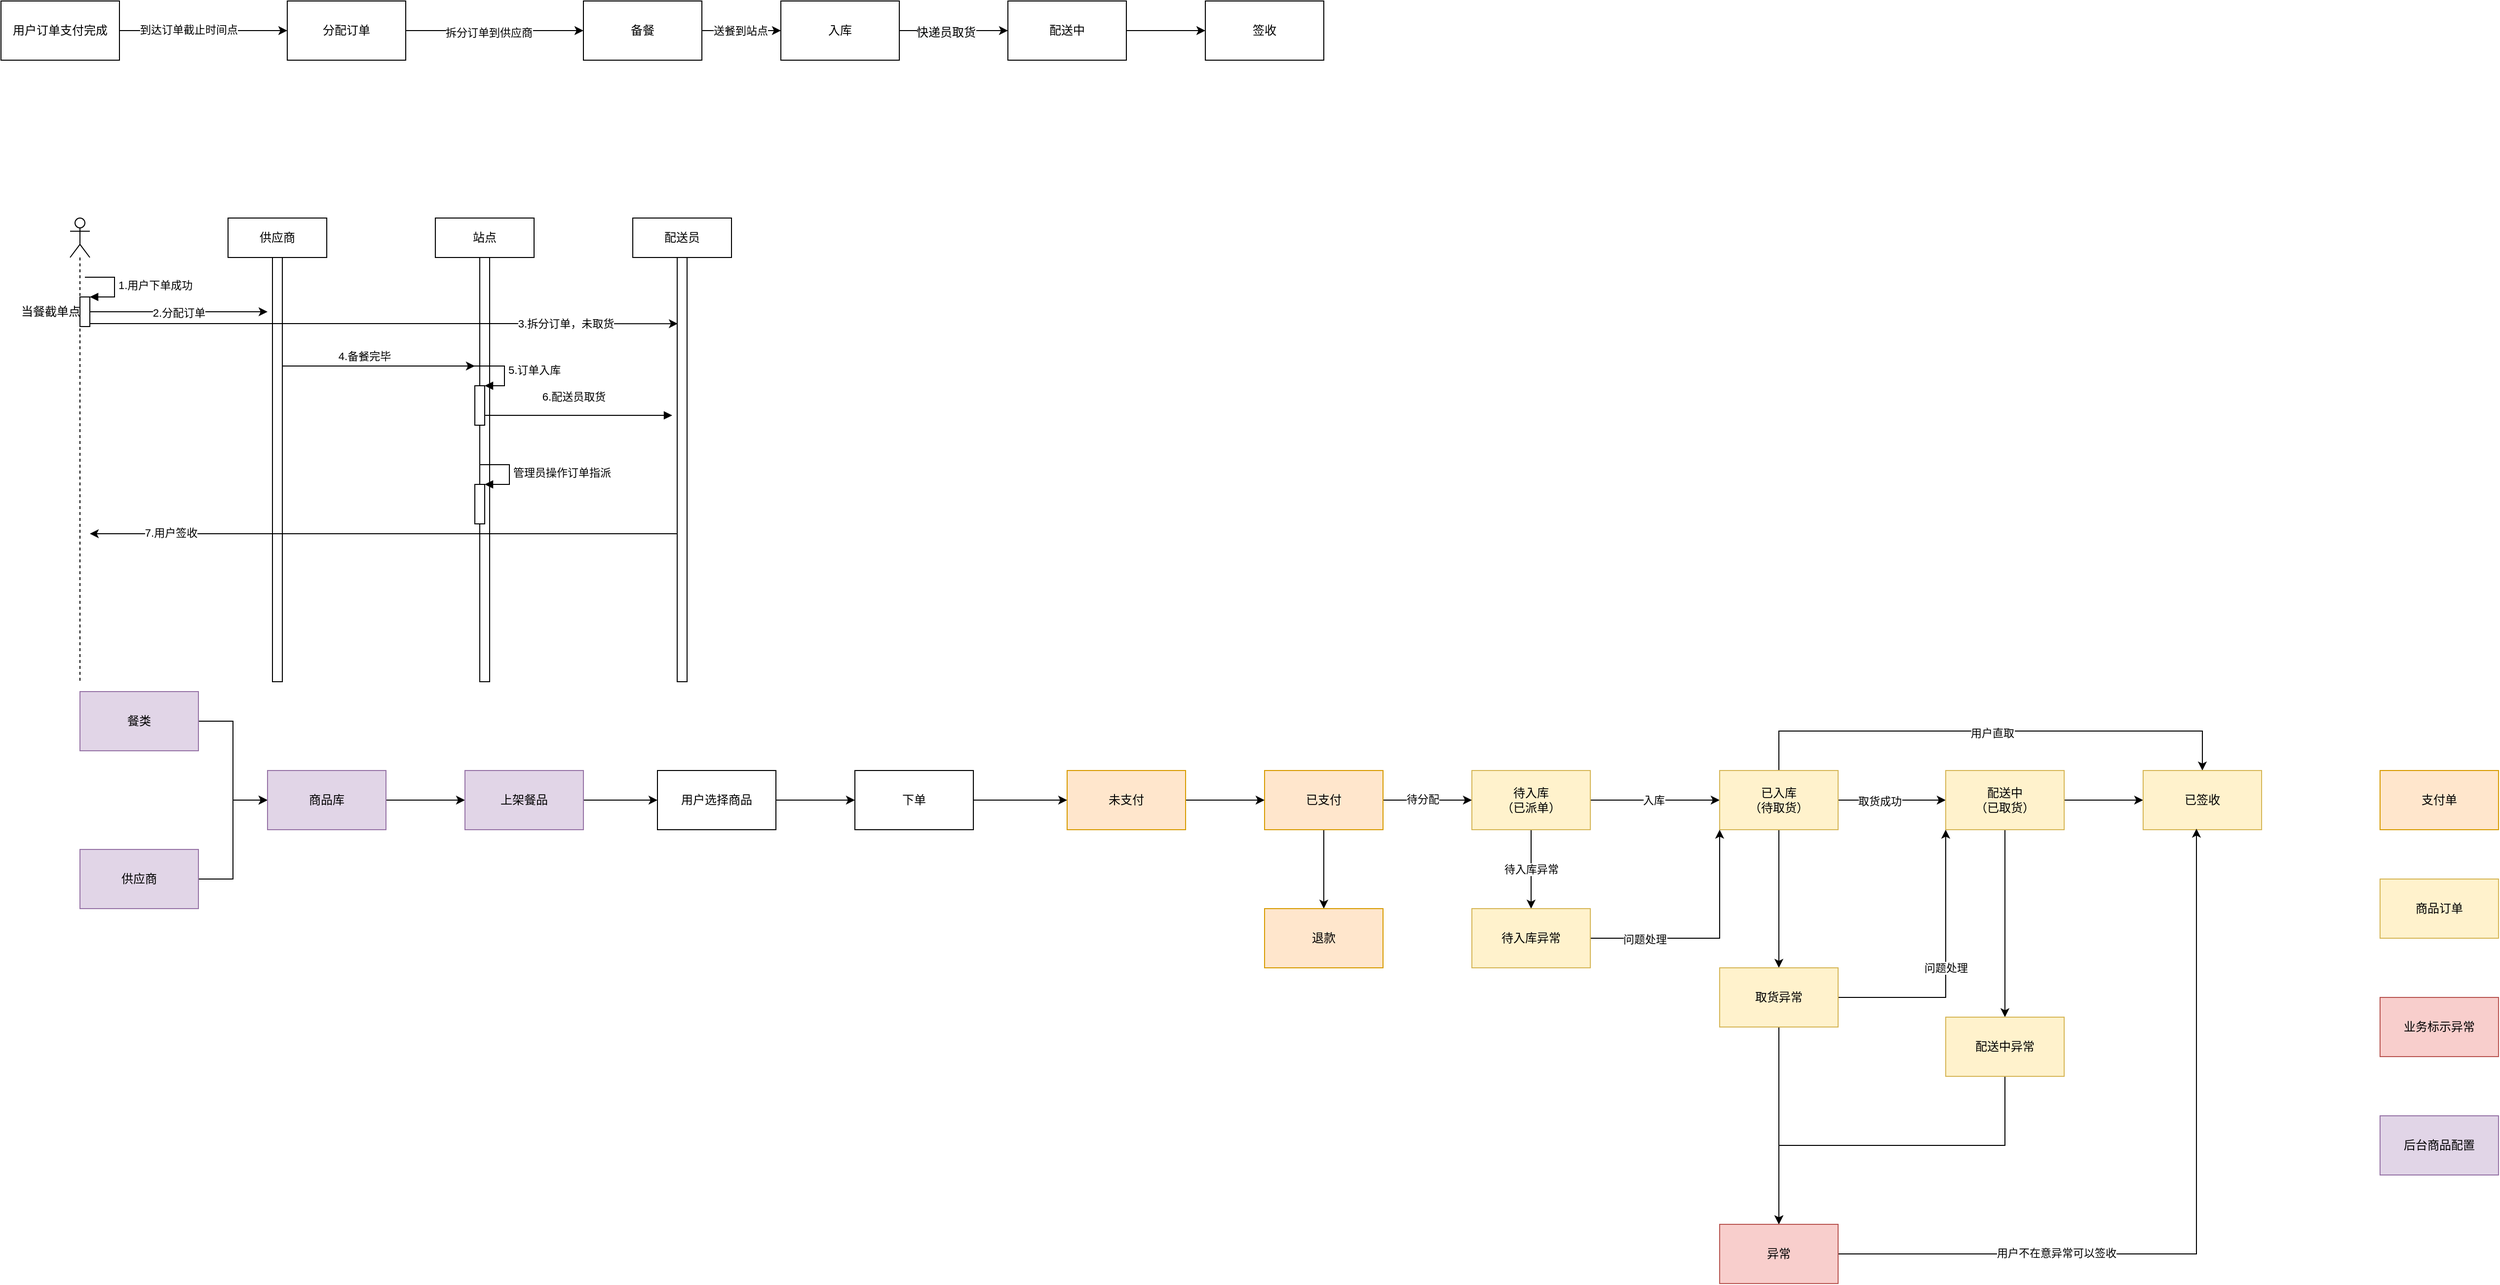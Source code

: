 <mxfile>
    <diagram id="Keolgolf36V6n0LdWIHc" name="第 1 页">
        <mxGraphModel dx="637" dy="680" grid="1" gridSize="10" guides="1" tooltips="1" connect="1" arrows="1" fold="1" page="1" pageScale="1" pageWidth="3300" pageHeight="4681" math="0" shadow="0">
            <root>
                <mxCell id="0"/>
                <mxCell id="1" parent="0"/>
                <mxCell id="4" value="" style="edgeStyle=orthogonalEdgeStyle;rounded=0;orthogonalLoop=1;jettySize=auto;html=1;" parent="1" source="2" target="3" edge="1">
                    <mxGeometry relative="1" as="geometry"/>
                </mxCell>
                <mxCell id="5" value="到达订单截止时间点" style="edgeLabel;html=1;align=center;verticalAlign=middle;resizable=0;points=[];" parent="4" vertex="1" connectable="0">
                    <mxGeometry x="-0.175" y="1" relative="1" as="geometry">
                        <mxPoint as="offset"/>
                    </mxGeometry>
                </mxCell>
                <mxCell id="2" value="用户订单支付完成" style="rounded=0;whiteSpace=wrap;html=1;" parent="1" vertex="1">
                    <mxGeometry x="70" y="220" width="120" height="60" as="geometry"/>
                </mxCell>
                <mxCell id="7" value="" style="edgeStyle=orthogonalEdgeStyle;rounded=0;orthogonalLoop=1;jettySize=auto;html=1;" parent="1" source="3" target="6" edge="1">
                    <mxGeometry relative="1" as="geometry"/>
                </mxCell>
                <mxCell id="8" value="拆分订单到供应商" style="edgeLabel;html=1;align=center;verticalAlign=middle;resizable=0;points=[];" parent="7" vertex="1" connectable="0">
                    <mxGeometry x="-0.075" y="-2" relative="1" as="geometry">
                        <mxPoint as="offset"/>
                    </mxGeometry>
                </mxCell>
                <mxCell id="3" value="分配订单" style="whiteSpace=wrap;html=1;rounded=0;" parent="1" vertex="1">
                    <mxGeometry x="360" y="220" width="120" height="60" as="geometry"/>
                </mxCell>
                <mxCell id="10" value="" style="edgeStyle=orthogonalEdgeStyle;rounded=0;orthogonalLoop=1;jettySize=auto;html=1;" parent="1" source="6" target="9" edge="1">
                    <mxGeometry relative="1" as="geometry"/>
                </mxCell>
                <mxCell id="11" value="送餐到站点" style="edgeLabel;html=1;align=center;verticalAlign=middle;resizable=0;points=[];" parent="10" vertex="1" connectable="0">
                    <mxGeometry x="-0.025" relative="1" as="geometry">
                        <mxPoint as="offset"/>
                    </mxGeometry>
                </mxCell>
                <mxCell id="6" value="备餐" style="whiteSpace=wrap;html=1;rounded=0;" parent="1" vertex="1">
                    <mxGeometry x="660" y="220" width="120" height="60" as="geometry"/>
                </mxCell>
                <mxCell id="13" value="" style="edgeStyle=orthogonalEdgeStyle;rounded=0;orthogonalLoop=1;jettySize=auto;html=1;" parent="1" source="9" target="12" edge="1">
                    <mxGeometry relative="1" as="geometry"/>
                </mxCell>
                <mxCell id="15" value="&lt;span style=&quot;font-size: 12px ; background-color: rgb(248 , 249 , 250)&quot;&gt;快递员取货&lt;/span&gt;" style="edgeLabel;html=1;align=center;verticalAlign=middle;resizable=0;points=[];" parent="13" vertex="1" connectable="0">
                    <mxGeometry x="-0.15" y="-2" relative="1" as="geometry">
                        <mxPoint as="offset"/>
                    </mxGeometry>
                </mxCell>
                <mxCell id="9" value="入库" style="whiteSpace=wrap;html=1;rounded=0;" parent="1" vertex="1">
                    <mxGeometry x="860" y="220" width="120" height="60" as="geometry"/>
                </mxCell>
                <mxCell id="17" value="" style="edgeStyle=orthogonalEdgeStyle;rounded=0;orthogonalLoop=1;jettySize=auto;html=1;" parent="1" source="12" target="16" edge="1">
                    <mxGeometry relative="1" as="geometry"/>
                </mxCell>
                <mxCell id="12" value="配送中" style="whiteSpace=wrap;html=1;rounded=0;" parent="1" vertex="1">
                    <mxGeometry x="1090" y="220" width="120" height="60" as="geometry"/>
                </mxCell>
                <mxCell id="16" value="签收" style="whiteSpace=wrap;html=1;rounded=0;" parent="1" vertex="1">
                    <mxGeometry x="1290" y="220" width="120" height="60" as="geometry"/>
                </mxCell>
                <mxCell id="19" value="" style="shape=umlLifeline;participant=umlActor;perimeter=lifelinePerimeter;whiteSpace=wrap;html=1;container=1;collapsible=0;recursiveResize=0;verticalAlign=top;spacingTop=36;outlineConnect=0;" parent="1" vertex="1">
                    <mxGeometry x="140" y="440" width="20" height="470" as="geometry"/>
                </mxCell>
                <mxCell id="21" value="供应商" style="whiteSpace=wrap;html=1;" parent="1" vertex="1">
                    <mxGeometry x="300" y="440" width="100" height="40" as="geometry"/>
                </mxCell>
                <mxCell id="22" value="站点" style="whiteSpace=wrap;html=1;" parent="1" vertex="1">
                    <mxGeometry x="510" y="440" width="100" height="40" as="geometry"/>
                </mxCell>
                <mxCell id="23" value="配送员" style="whiteSpace=wrap;html=1;" parent="1" vertex="1">
                    <mxGeometry x="710" y="440" width="100" height="40" as="geometry"/>
                </mxCell>
                <mxCell id="39" style="edgeStyle=orthogonalEdgeStyle;rounded=0;orthogonalLoop=1;jettySize=auto;html=1;" parent="1" source="24" edge="1">
                    <mxGeometry relative="1" as="geometry">
                        <mxPoint x="550" y="590" as="targetPoint"/>
                        <Array as="points">
                            <mxPoint x="490" y="590"/>
                            <mxPoint x="490" y="590"/>
                        </Array>
                    </mxGeometry>
                </mxCell>
                <mxCell id="40" value="4.备餐完毕" style="edgeLabel;html=1;align=center;verticalAlign=middle;resizable=0;points=[];" parent="39" vertex="1" connectable="0">
                    <mxGeometry x="-0.149" relative="1" as="geometry">
                        <mxPoint y="-10" as="offset"/>
                    </mxGeometry>
                </mxCell>
                <mxCell id="24" value="" style="html=1;points=[];perimeter=orthogonalPerimeter;" parent="1" vertex="1">
                    <mxGeometry x="345" y="480" width="10" height="430" as="geometry"/>
                </mxCell>
                <mxCell id="25" value="" style="html=1;points=[];perimeter=orthogonalPerimeter;fontFamily=Helvetica;fontSize=12;fontColor=#000000;align=center;strokeColor=#000000;fillColor=#ffffff;" parent="1" vertex="1">
                    <mxGeometry x="555" y="480" width="10" height="430" as="geometry"/>
                </mxCell>
                <mxCell id="46" style="edgeStyle=orthogonalEdgeStyle;rounded=0;orthogonalLoop=1;jettySize=auto;html=1;" parent="1" source="26" edge="1">
                    <mxGeometry relative="1" as="geometry">
                        <mxPoint x="160" y="760" as="targetPoint"/>
                        <Array as="points">
                            <mxPoint x="160" y="760"/>
                        </Array>
                    </mxGeometry>
                </mxCell>
                <mxCell id="47" value="7.用户签收" style="edgeLabel;html=1;align=center;verticalAlign=middle;resizable=0;points=[];" parent="46" vertex="1" connectable="0">
                    <mxGeometry x="0.724" y="-1" relative="1" as="geometry">
                        <mxPoint as="offset"/>
                    </mxGeometry>
                </mxCell>
                <mxCell id="26" value="" style="html=1;points=[];perimeter=orthogonalPerimeter;" parent="1" vertex="1">
                    <mxGeometry x="755" y="480" width="10" height="430" as="geometry"/>
                </mxCell>
                <mxCell id="32" style="edgeStyle=orthogonalEdgeStyle;rounded=0;orthogonalLoop=1;jettySize=auto;html=1;entryX=0.06;entryY=0.156;entryDx=0;entryDy=0;entryPerimeter=0;" parent="1" source="27" target="26" edge="1">
                    <mxGeometry relative="1" as="geometry">
                        <Array as="points">
                            <mxPoint x="310" y="547"/>
                            <mxPoint x="310" y="547"/>
                        </Array>
                    </mxGeometry>
                </mxCell>
                <mxCell id="33" value="3.拆分订单，未取货" style="edgeLabel;html=1;align=center;verticalAlign=middle;resizable=0;points=[];rotation=0;" parent="32" vertex="1" connectable="0">
                    <mxGeometry x="0.648" relative="1" as="geometry">
                        <mxPoint x="-9" as="offset"/>
                    </mxGeometry>
                </mxCell>
                <mxCell id="37" value="2.分配订单" style="edgeStyle=orthogonalEdgeStyle;rounded=0;orthogonalLoop=1;jettySize=auto;html=1;" parent="1" source="27" edge="1">
                    <mxGeometry relative="1" as="geometry">
                        <mxPoint x="340" y="535" as="targetPoint"/>
                    </mxGeometry>
                </mxCell>
                <mxCell id="27" value="" style="html=1;points=[];perimeter=orthogonalPerimeter;" parent="1" vertex="1">
                    <mxGeometry x="150" y="520" width="10" height="30" as="geometry"/>
                </mxCell>
                <mxCell id="28" value="1.用户下单成功" style="edgeStyle=orthogonalEdgeStyle;html=1;align=left;spacingLeft=2;endArrow=block;rounded=0;entryX=1;entryY=0;" parent="1" target="27" edge="1">
                    <mxGeometry relative="1" as="geometry">
                        <mxPoint x="155" y="500" as="sourcePoint"/>
                        <Array as="points">
                            <mxPoint x="185" y="500"/>
                        </Array>
                    </mxGeometry>
                </mxCell>
                <mxCell id="41" value="" style="html=1;points=[];perimeter=orthogonalPerimeter;" parent="1" vertex="1">
                    <mxGeometry x="550" y="610" width="10" height="40" as="geometry"/>
                </mxCell>
                <mxCell id="42" value="5.订单入库" style="edgeStyle=orthogonalEdgeStyle;html=1;align=left;spacingLeft=2;endArrow=block;rounded=0;entryX=1;entryY=0;" parent="1" target="41" edge="1">
                    <mxGeometry relative="1" as="geometry">
                        <mxPoint x="547.48" y="590" as="sourcePoint"/>
                        <Array as="points">
                            <mxPoint x="580" y="590"/>
                            <mxPoint x="580" y="610"/>
                        </Array>
                    </mxGeometry>
                </mxCell>
                <mxCell id="45" value="6.配送员取货" style="html=1;verticalAlign=bottom;endArrow=block;" parent="1" edge="1">
                    <mxGeometry x="-0.053" y="10" width="80" relative="1" as="geometry">
                        <mxPoint x="560" y="640" as="sourcePoint"/>
                        <mxPoint x="750" y="640" as="targetPoint"/>
                        <mxPoint as="offset"/>
                    </mxGeometry>
                </mxCell>
                <mxCell id="52" value="" style="edgeStyle=orthogonalEdgeStyle;rounded=0;orthogonalLoop=1;jettySize=auto;html=1;" parent="1" source="50" target="51" edge="1">
                    <mxGeometry relative="1" as="geometry"/>
                </mxCell>
                <mxCell id="77" value="入库" style="edgeLabel;html=1;align=center;verticalAlign=middle;resizable=0;points=[];" parent="52" vertex="1" connectable="0">
                    <mxGeometry x="-0.025" relative="1" as="geometry">
                        <mxPoint as="offset"/>
                    </mxGeometry>
                </mxCell>
                <mxCell id="58" value="待入库异常" style="edgeStyle=orthogonalEdgeStyle;rounded=0;orthogonalLoop=1;jettySize=auto;html=1;" parent="1" source="50" target="57" edge="1">
                    <mxGeometry relative="1" as="geometry"/>
                </mxCell>
                <mxCell id="50" value="待入库&lt;br&gt;（已派单）" style="whiteSpace=wrap;html=1;fillColor=#fff2cc;strokeColor=#d6b656;" parent="1" vertex="1">
                    <mxGeometry x="1560" y="1000" width="120" height="60" as="geometry"/>
                </mxCell>
                <mxCell id="54" value="" style="edgeStyle=orthogonalEdgeStyle;rounded=0;orthogonalLoop=1;jettySize=auto;html=1;" parent="1" source="51" target="53" edge="1">
                    <mxGeometry relative="1" as="geometry"/>
                </mxCell>
                <mxCell id="78" value="取货成功" style="edgeLabel;html=1;align=center;verticalAlign=middle;resizable=0;points=[];" parent="54" vertex="1" connectable="0">
                    <mxGeometry x="-0.225" y="-1" relative="1" as="geometry">
                        <mxPoint as="offset"/>
                    </mxGeometry>
                </mxCell>
                <mxCell id="60" value="" style="edgeStyle=orthogonalEdgeStyle;rounded=0;orthogonalLoop=1;jettySize=auto;html=1;" parent="1" source="51" target="59" edge="1">
                    <mxGeometry relative="1" as="geometry"/>
                </mxCell>
                <mxCell id="86" style="edgeStyle=orthogonalEdgeStyle;rounded=0;orthogonalLoop=1;jettySize=auto;html=1;entryX=0.5;entryY=0;entryDx=0;entryDy=0;" parent="1" source="51" target="55" edge="1">
                    <mxGeometry relative="1" as="geometry">
                        <Array as="points">
                            <mxPoint x="1871" y="960"/>
                            <mxPoint x="2300" y="960"/>
                        </Array>
                    </mxGeometry>
                </mxCell>
                <mxCell id="87" value="用户直取" style="edgeLabel;html=1;align=center;verticalAlign=middle;resizable=0;points=[];" parent="86" vertex="1" connectable="0">
                    <mxGeometry x="0.006" y="-2" relative="1" as="geometry">
                        <mxPoint as="offset"/>
                    </mxGeometry>
                </mxCell>
                <mxCell id="51" value="已入库&lt;br&gt;（待取货）" style="whiteSpace=wrap;html=1;fillColor=#fff2cc;strokeColor=#d6b656;" parent="1" vertex="1">
                    <mxGeometry x="1811" y="1000" width="120" height="60" as="geometry"/>
                </mxCell>
                <mxCell id="56" value="" style="edgeStyle=orthogonalEdgeStyle;rounded=0;orthogonalLoop=1;jettySize=auto;html=1;" parent="1" source="53" target="55" edge="1">
                    <mxGeometry relative="1" as="geometry"/>
                </mxCell>
                <mxCell id="62" value="" style="edgeStyle=orthogonalEdgeStyle;rounded=0;orthogonalLoop=1;jettySize=auto;html=1;" parent="1" source="53" target="61" edge="1">
                    <mxGeometry relative="1" as="geometry"/>
                </mxCell>
                <mxCell id="53" value="配送中&lt;br&gt;（已取货）" style="whiteSpace=wrap;html=1;fillColor=#fff2cc;strokeColor=#d6b656;" parent="1" vertex="1">
                    <mxGeometry x="2040" y="1000" width="120" height="60" as="geometry"/>
                </mxCell>
                <mxCell id="55" value="已签收" style="whiteSpace=wrap;html=1;fillColor=#fff2cc;strokeColor=#d6b656;" parent="1" vertex="1">
                    <mxGeometry x="2240" y="1000" width="120" height="60" as="geometry"/>
                </mxCell>
                <mxCell id="80" style="edgeStyle=orthogonalEdgeStyle;rounded=0;orthogonalLoop=1;jettySize=auto;html=1;entryX=0;entryY=1;entryDx=0;entryDy=0;" parent="1" source="57" target="51" edge="1">
                    <mxGeometry relative="1" as="geometry"/>
                </mxCell>
                <mxCell id="82" value="问题处理" style="edgeLabel;html=1;align=center;verticalAlign=middle;resizable=0;points=[];" parent="80" vertex="1" connectable="0">
                    <mxGeometry x="-0.547" y="-1" relative="1" as="geometry">
                        <mxPoint as="offset"/>
                    </mxGeometry>
                </mxCell>
                <mxCell id="57" value="待入库异常" style="whiteSpace=wrap;html=1;fillColor=#fff2cc;strokeColor=#d6b656;" parent="1" vertex="1">
                    <mxGeometry x="1560" y="1140" width="120" height="60" as="geometry"/>
                </mxCell>
                <mxCell id="65" style="edgeStyle=orthogonalEdgeStyle;rounded=0;orthogonalLoop=1;jettySize=auto;html=1;entryX=0.5;entryY=0;entryDx=0;entryDy=0;" parent="1" source="59" target="63" edge="1">
                    <mxGeometry relative="1" as="geometry"/>
                </mxCell>
                <mxCell id="81" value="问题处理" style="edgeStyle=orthogonalEdgeStyle;rounded=0;orthogonalLoop=1;jettySize=auto;html=1;entryX=0;entryY=1;entryDx=0;entryDy=0;" parent="1" source="59" target="53" edge="1">
                    <mxGeometry relative="1" as="geometry"/>
                </mxCell>
                <mxCell id="59" value="取货异常" style="whiteSpace=wrap;html=1;fillColor=#fff2cc;strokeColor=#d6b656;" parent="1" vertex="1">
                    <mxGeometry x="1811" y="1200" width="120" height="60" as="geometry"/>
                </mxCell>
                <mxCell id="66" style="edgeStyle=orthogonalEdgeStyle;rounded=0;orthogonalLoop=1;jettySize=auto;html=1;entryX=0.5;entryY=0;entryDx=0;entryDy=0;" parent="1" source="61" target="63" edge="1">
                    <mxGeometry relative="1" as="geometry">
                        <Array as="points">
                            <mxPoint x="2100" y="1380"/>
                            <mxPoint x="1871" y="1380"/>
                        </Array>
                    </mxGeometry>
                </mxCell>
                <mxCell id="61" value="配送中异常" style="whiteSpace=wrap;html=1;fillColor=#fff2cc;strokeColor=#d6b656;" parent="1" vertex="1">
                    <mxGeometry x="2040" y="1250" width="120" height="60" as="geometry"/>
                </mxCell>
                <mxCell id="67" style="edgeStyle=orthogonalEdgeStyle;rounded=0;orthogonalLoop=1;jettySize=auto;html=1;entryX=0.45;entryY=0.983;entryDx=0;entryDy=0;entryPerimeter=0;" parent="1" source="63" target="55" edge="1">
                    <mxGeometry relative="1" as="geometry"/>
                </mxCell>
                <mxCell id="68" value="用户不在意异常可以签收" style="edgeLabel;html=1;align=center;verticalAlign=middle;resizable=0;points=[];" parent="67" vertex="1" connectable="0">
                    <mxGeometry x="-0.444" y="1" relative="1" as="geometry">
                        <mxPoint as="offset"/>
                    </mxGeometry>
                </mxCell>
                <mxCell id="63" value="异常" style="whiteSpace=wrap;html=1;fillColor=#f8cecc;strokeColor=#b85450;" parent="1" vertex="1">
                    <mxGeometry x="1811" y="1460" width="120" height="60" as="geometry"/>
                </mxCell>
                <mxCell id="69" value="当餐截单点" style="text;html=1;align=center;verticalAlign=middle;resizable=0;points=[];autosize=1;strokeColor=none;" parent="1" vertex="1">
                    <mxGeometry x="80" y="525" width="80" height="20" as="geometry"/>
                </mxCell>
                <mxCell id="71" style="edgeStyle=orthogonalEdgeStyle;rounded=0;orthogonalLoop=1;jettySize=auto;html=1;entryX=0;entryY=0.5;entryDx=0;entryDy=0;" parent="1" source="70" target="50" edge="1">
                    <mxGeometry relative="1" as="geometry"/>
                </mxCell>
                <mxCell id="107" value="待分配" style="edgeLabel;html=1;align=center;verticalAlign=middle;resizable=0;points=[];" parent="71" vertex="1" connectable="0">
                    <mxGeometry x="-0.111" y="1" relative="1" as="geometry">
                        <mxPoint as="offset"/>
                    </mxGeometry>
                </mxCell>
                <mxCell id="76" style="edgeStyle=orthogonalEdgeStyle;rounded=0;orthogonalLoop=1;jettySize=auto;html=1;" parent="1" source="70" target="75" edge="1">
                    <mxGeometry relative="1" as="geometry"/>
                </mxCell>
                <mxCell id="70" value="已支付" style="whiteSpace=wrap;html=1;fillColor=#ffe6cc;strokeColor=#d79b00;" parent="1" vertex="1">
                    <mxGeometry x="1350" y="1000" width="120" height="60" as="geometry"/>
                </mxCell>
                <mxCell id="74" style="edgeStyle=orthogonalEdgeStyle;rounded=0;orthogonalLoop=1;jettySize=auto;html=1;" parent="1" source="72" target="70" edge="1">
                    <mxGeometry relative="1" as="geometry"/>
                </mxCell>
                <mxCell id="72" value="未支付" style="whiteSpace=wrap;html=1;fillColor=#ffe6cc;strokeColor=#d79b00;" parent="1" vertex="1">
                    <mxGeometry x="1150" y="1000" width="120" height="60" as="geometry"/>
                </mxCell>
                <mxCell id="75" value="退款" style="whiteSpace=wrap;html=1;fillColor=#ffe6cc;strokeColor=#d79b00;" parent="1" vertex="1">
                    <mxGeometry x="1350" y="1140" width="120" height="60" as="geometry"/>
                </mxCell>
                <mxCell id="83" value="支付单" style="whiteSpace=wrap;html=1;fillColor=#ffe6cc;strokeColor=#d79b00;" parent="1" vertex="1">
                    <mxGeometry x="2480" y="1000" width="120" height="60" as="geometry"/>
                </mxCell>
                <mxCell id="84" value="商品订单" style="whiteSpace=wrap;html=1;fillColor=#fff2cc;strokeColor=#d6b656;" parent="1" vertex="1">
                    <mxGeometry x="2480" y="1110" width="120" height="60" as="geometry"/>
                </mxCell>
                <mxCell id="85" value="业务标示异常" style="whiteSpace=wrap;html=1;fillColor=#f8cecc;strokeColor=#b85450;" parent="1" vertex="1">
                    <mxGeometry x="2480" y="1230" width="120" height="60" as="geometry"/>
                </mxCell>
                <mxCell id="90" value="" style="html=1;points=[];perimeter=orthogonalPerimeter;" parent="1" vertex="1">
                    <mxGeometry x="550" y="710" width="10" height="40" as="geometry"/>
                </mxCell>
                <mxCell id="91" value="管理员操作订单指派" style="edgeStyle=orthogonalEdgeStyle;html=1;align=left;spacingLeft=2;endArrow=block;rounded=0;entryX=1;entryY=0;" parent="1" target="90" edge="1">
                    <mxGeometry relative="1" as="geometry">
                        <mxPoint x="555" y="690" as="sourcePoint"/>
                        <Array as="points">
                            <mxPoint x="585" y="690"/>
                        </Array>
                    </mxGeometry>
                </mxCell>
                <mxCell id="98" style="edgeStyle=orthogonalEdgeStyle;rounded=0;orthogonalLoop=1;jettySize=auto;html=1;entryX=0;entryY=0.5;entryDx=0;entryDy=0;" parent="1" source="92" target="95" edge="1">
                    <mxGeometry relative="1" as="geometry"/>
                </mxCell>
                <mxCell id="92" value="餐类" style="whiteSpace=wrap;html=1;fillColor=#e1d5e7;strokeColor=#9673a6;" parent="1" vertex="1">
                    <mxGeometry x="150" y="920" width="120" height="60" as="geometry"/>
                </mxCell>
                <mxCell id="99" style="edgeStyle=orthogonalEdgeStyle;rounded=0;orthogonalLoop=1;jettySize=auto;html=1;entryX=0;entryY=0.5;entryDx=0;entryDy=0;" parent="1" source="94" target="95" edge="1">
                    <mxGeometry relative="1" as="geometry"/>
                </mxCell>
                <mxCell id="94" value="供应商" style="whiteSpace=wrap;html=1;fillColor=#e1d5e7;strokeColor=#9673a6;" parent="1" vertex="1">
                    <mxGeometry x="150" y="1080" width="120" height="60" as="geometry"/>
                </mxCell>
                <mxCell id="100" style="edgeStyle=orthogonalEdgeStyle;rounded=0;orthogonalLoop=1;jettySize=auto;html=1;" parent="1" source="95" target="97" edge="1">
                    <mxGeometry relative="1" as="geometry"/>
                </mxCell>
                <mxCell id="95" value="商品库" style="whiteSpace=wrap;html=1;fillColor=#e1d5e7;strokeColor=#9673a6;" parent="1" vertex="1">
                    <mxGeometry x="340" y="1000" width="120" height="60" as="geometry"/>
                </mxCell>
                <mxCell id="102" style="edgeStyle=orthogonalEdgeStyle;rounded=0;orthogonalLoop=1;jettySize=auto;html=1;entryX=0;entryY=0.5;entryDx=0;entryDy=0;" parent="1" source="97" target="101" edge="1">
                    <mxGeometry relative="1" as="geometry"/>
                </mxCell>
                <mxCell id="97" value="上架餐品" style="whiteSpace=wrap;html=1;fillColor=#e1d5e7;strokeColor=#9673a6;" parent="1" vertex="1">
                    <mxGeometry x="540" y="1000" width="120" height="60" as="geometry"/>
                </mxCell>
                <mxCell id="104" value="" style="edgeStyle=orthogonalEdgeStyle;rounded=0;orthogonalLoop=1;jettySize=auto;html=1;" parent="1" source="101" target="103" edge="1">
                    <mxGeometry relative="1" as="geometry"/>
                </mxCell>
                <mxCell id="101" value="用户选择商品" style="whiteSpace=wrap;html=1;" parent="1" vertex="1">
                    <mxGeometry x="735" y="1000" width="120" height="60" as="geometry"/>
                </mxCell>
                <mxCell id="105" style="edgeStyle=orthogonalEdgeStyle;rounded=0;orthogonalLoop=1;jettySize=auto;html=1;entryX=0;entryY=0.5;entryDx=0;entryDy=0;" parent="1" source="103" target="72" edge="1">
                    <mxGeometry relative="1" as="geometry"/>
                </mxCell>
                <mxCell id="103" value="下单" style="whiteSpace=wrap;html=1;" parent="1" vertex="1">
                    <mxGeometry x="935" y="1000" width="120" height="60" as="geometry"/>
                </mxCell>
                <mxCell id="106" value="后台商品配置" style="whiteSpace=wrap;html=1;fillColor=#e1d5e7;strokeColor=#9673a6;" parent="1" vertex="1">
                    <mxGeometry x="2480" y="1350" width="120" height="60" as="geometry"/>
                </mxCell>
            </root>
        </mxGraphModel>
    </diagram>
</mxfile>